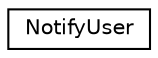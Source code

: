 digraph "Graphical Class Hierarchy"
{
  edge [fontname="Helvetica",fontsize="10",labelfontname="Helvetica",labelfontsize="10"];
  node [fontname="Helvetica",fontsize="10",shape=record];
  rankdir="LR";
  Node0 [label="NotifyUser",height=0.2,width=0.4,color="black", fillcolor="white", style="filled",URL="$classNotifyUser.html",tooltip="header file for the notifyuser class that include functions and variables Description: Sends an email..."];
}
